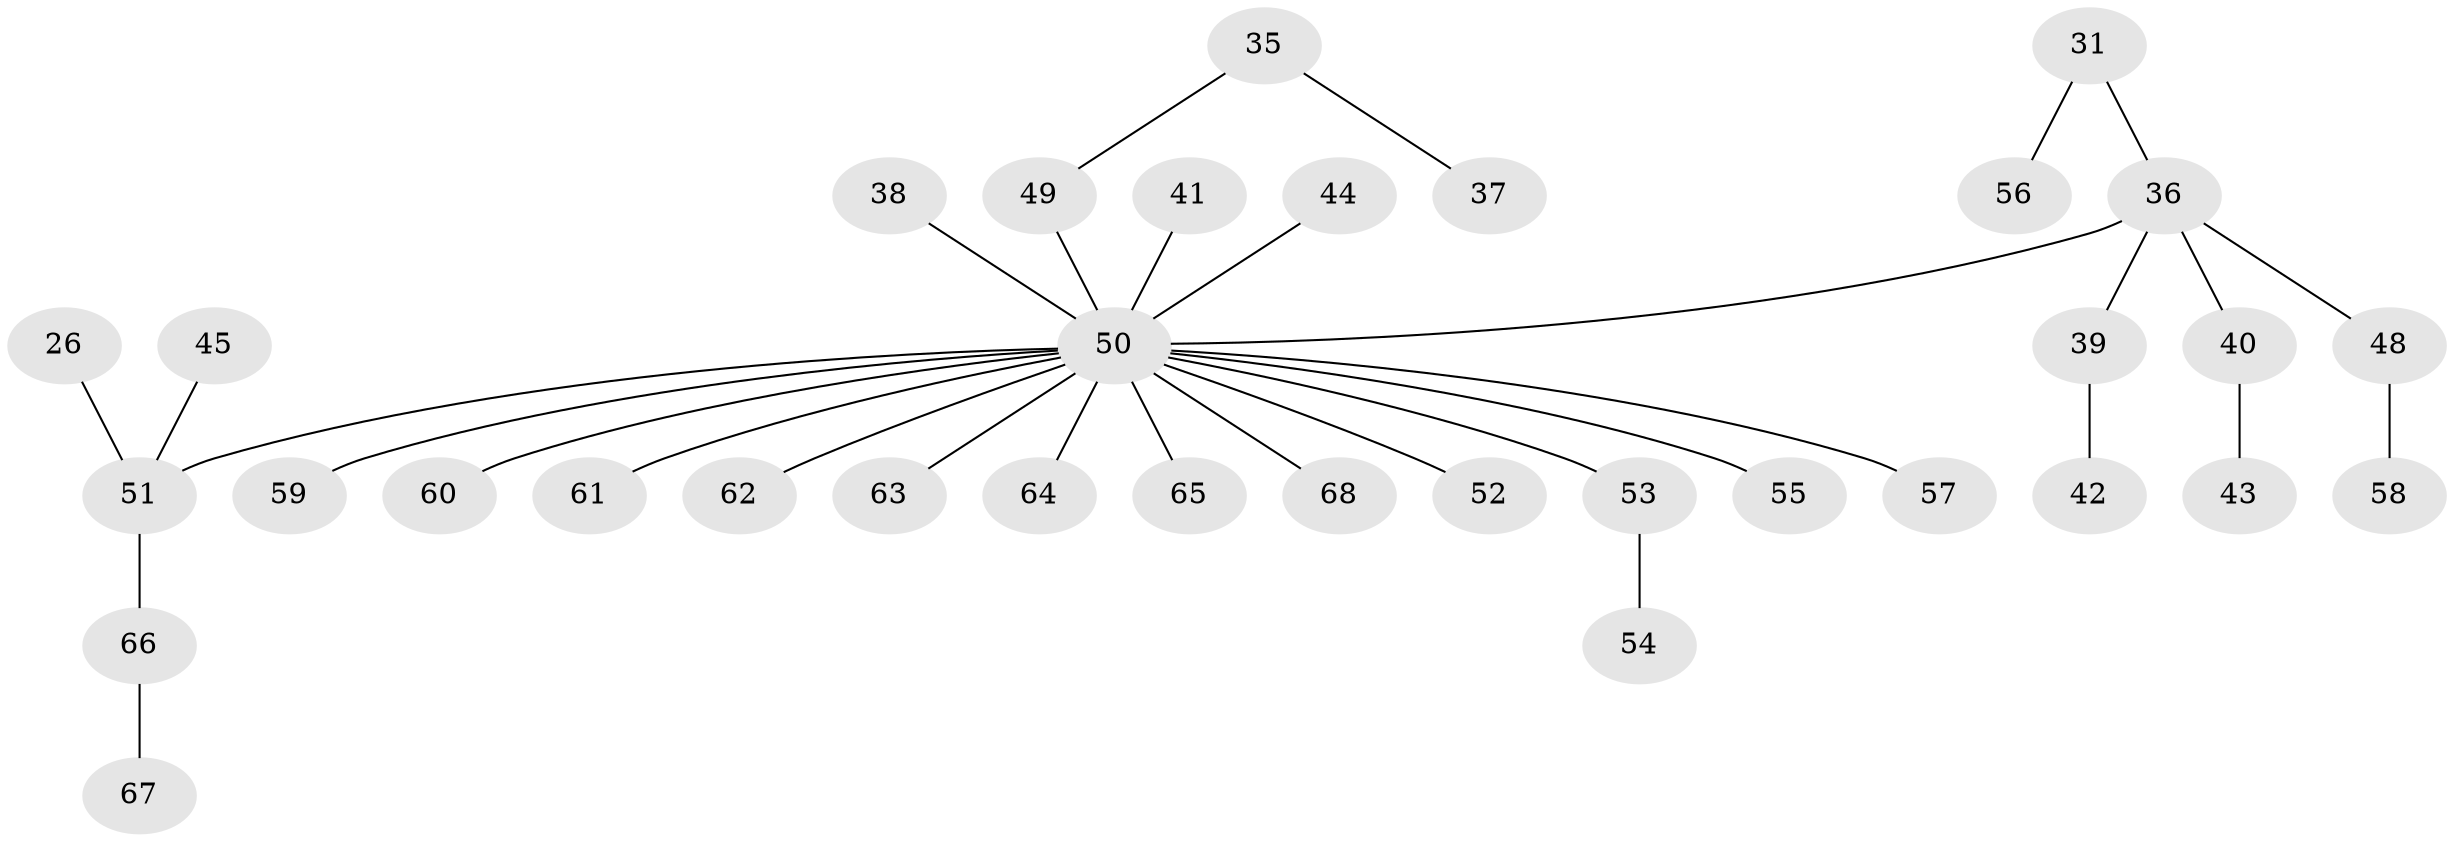 // original degree distribution, {3: 0.11764705882352941, 4: 0.1323529411764706, 8: 0.014705882352941176, 1: 0.5, 2: 0.23529411764705882}
// Generated by graph-tools (version 1.1) at 2025/52/03/09/25 04:52:45]
// undirected, 34 vertices, 33 edges
graph export_dot {
graph [start="1"]
  node [color=gray90,style=filled];
  26;
  31;
  35;
  36 [super="+13+20"];
  37;
  38;
  39;
  40;
  41 [super="+22"];
  42;
  43;
  44;
  45;
  48;
  49 [super="+24+29"];
  50 [super="+4+12+32+16+18+21+23+33+27+34+28"];
  51 [super="+10"];
  52;
  53 [super="+47"];
  54;
  55;
  56;
  57;
  58;
  59;
  60;
  61;
  62;
  63;
  64;
  65;
  66 [super="+25"];
  67;
  68;
  26 -- 51;
  31 -- 56;
  31 -- 36;
  35 -- 37;
  35 -- 49;
  36 -- 48;
  36 -- 40;
  36 -- 39;
  36 -- 50;
  38 -- 50;
  39 -- 42;
  40 -- 43;
  41 -- 50;
  44 -- 50;
  45 -- 51;
  48 -- 58;
  49 -- 50;
  50 -- 60;
  50 -- 61;
  50 -- 64;
  50 -- 65;
  50 -- 51;
  50 -- 52;
  50 -- 55;
  50 -- 53;
  50 -- 57;
  50 -- 68;
  50 -- 59;
  50 -- 63;
  50 -- 62;
  51 -- 66;
  53 -- 54;
  66 -- 67;
}
